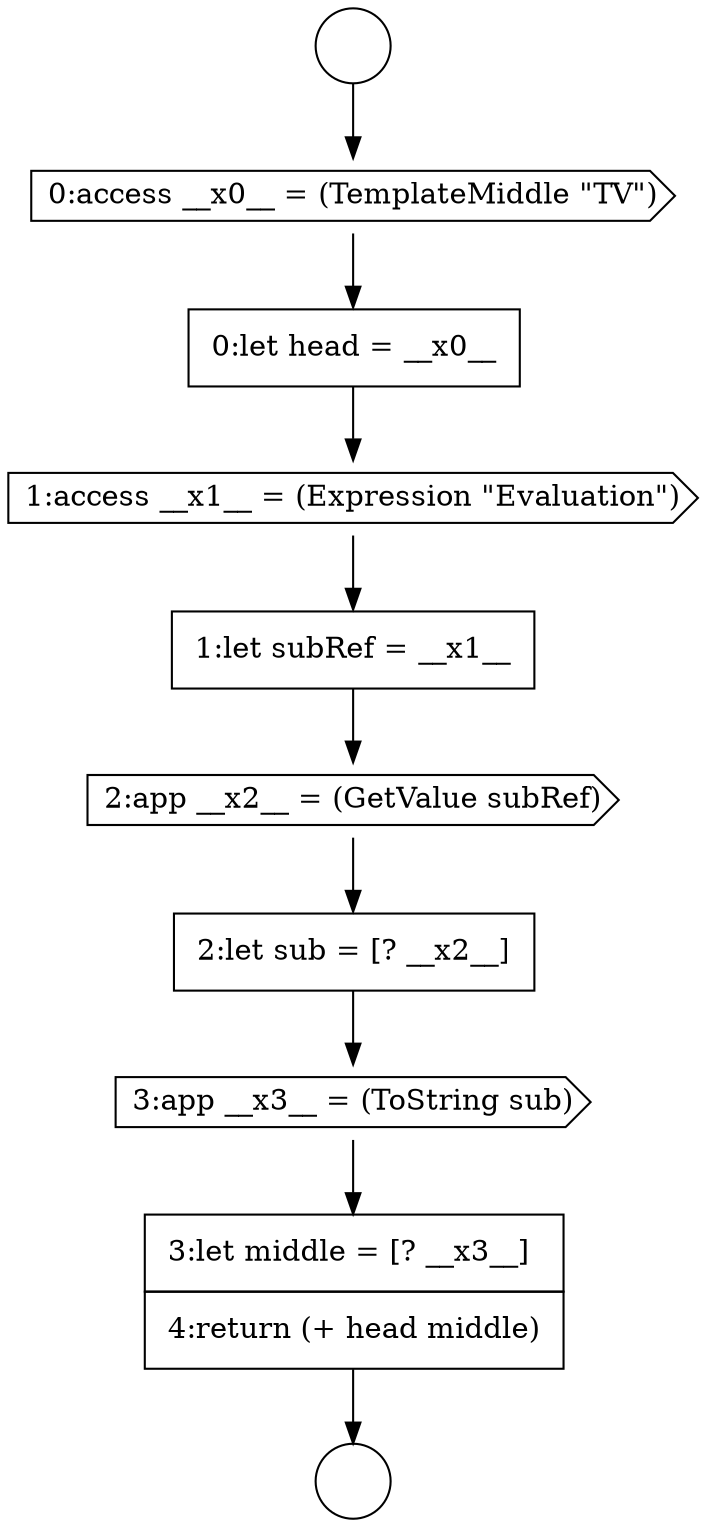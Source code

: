 digraph {
  node4279 [shape=none, margin=0, label=<<font color="black">
    <table border="0" cellborder="1" cellspacing="0" cellpadding="10">
      <tr><td align="left">0:let head = __x0__</td></tr>
    </table>
  </font>> color="black" fillcolor="white" style=filled]
  node4285 [shape=none, margin=0, label=<<font color="black">
    <table border="0" cellborder="1" cellspacing="0" cellpadding="10">
      <tr><td align="left">3:let middle = [? __x3__]</td></tr>
      <tr><td align="left">4:return (+ head middle)</td></tr>
    </table>
  </font>> color="black" fillcolor="white" style=filled]
  node4284 [shape=cds, label=<<font color="black">3:app __x3__ = (ToString sub)</font>> color="black" fillcolor="white" style=filled]
  node4280 [shape=cds, label=<<font color="black">1:access __x1__ = (Expression &quot;Evaluation&quot;)</font>> color="black" fillcolor="white" style=filled]
  node4276 [shape=circle label=" " color="black" fillcolor="white" style=filled]
  node4283 [shape=none, margin=0, label=<<font color="black">
    <table border="0" cellborder="1" cellspacing="0" cellpadding="10">
      <tr><td align="left">2:let sub = [? __x2__]</td></tr>
    </table>
  </font>> color="black" fillcolor="white" style=filled]
  node4277 [shape=circle label=" " color="black" fillcolor="white" style=filled]
  node4282 [shape=cds, label=<<font color="black">2:app __x2__ = (GetValue subRef)</font>> color="black" fillcolor="white" style=filled]
  node4278 [shape=cds, label=<<font color="black">0:access __x0__ = (TemplateMiddle &quot;TV&quot;)</font>> color="black" fillcolor="white" style=filled]
  node4281 [shape=none, margin=0, label=<<font color="black">
    <table border="0" cellborder="1" cellspacing="0" cellpadding="10">
      <tr><td align="left">1:let subRef = __x1__</td></tr>
    </table>
  </font>> color="black" fillcolor="white" style=filled]
  node4284 -> node4285 [ color="black"]
  node4283 -> node4284 [ color="black"]
  node4285 -> node4277 [ color="black"]
  node4279 -> node4280 [ color="black"]
  node4278 -> node4279 [ color="black"]
  node4280 -> node4281 [ color="black"]
  node4281 -> node4282 [ color="black"]
  node4282 -> node4283 [ color="black"]
  node4276 -> node4278 [ color="black"]
}
